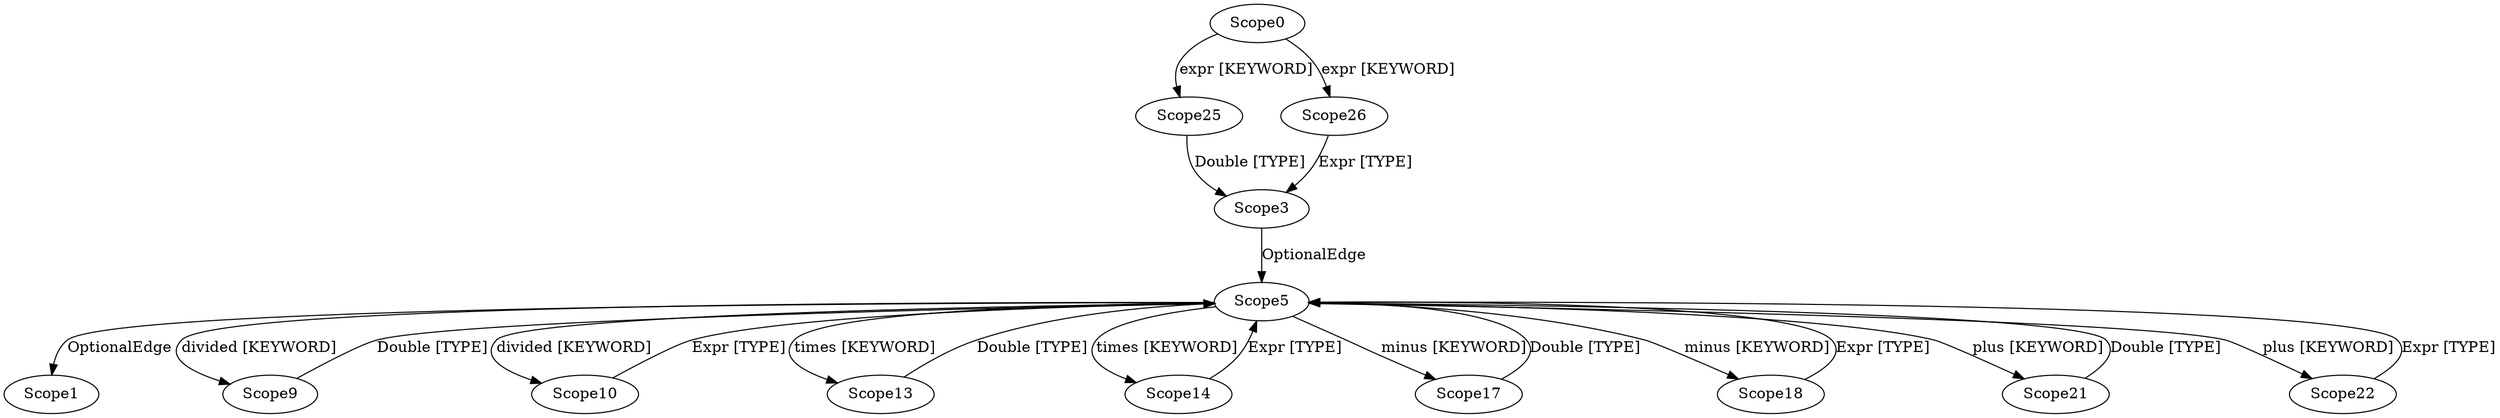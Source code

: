 digraph G {
  Scope0;
  Scope1;
  Scope3;
  Scope5;
  Scope9;
  Scope10;
  Scope13;
  Scope14;
  Scope17;
  Scope18;
  Scope21;
  Scope22;
  Scope25;
  Scope26;
  Scope3 -> Scope5 [ label="OptionalEdge" ];
  Scope5 -> Scope1 [ label="OptionalEdge" ];
  Scope5 -> Scope9 [ label="divided [KEYWORD]" ];
  Scope5 -> Scope10 [ label="divided [KEYWORD]" ];
  Scope9 -> Scope5 [ label="Double [TYPE]" ];
  Scope10 -> Scope5 [ label="Expr [TYPE]" ];
  Scope5 -> Scope14 [ label="times [KEYWORD]" ];
  Scope5 -> Scope13 [ label="times [KEYWORD]" ];
  Scope14 -> Scope5 [ label="Expr [TYPE]" ];
  Scope13 -> Scope5 [ label="Double [TYPE]" ];
  Scope5 -> Scope18 [ label="minus [KEYWORD]" ];
  Scope5 -> Scope17 [ label="minus [KEYWORD]" ];
  Scope18 -> Scope5 [ label="Expr [TYPE]" ];
  Scope17 -> Scope5 [ label="Double [TYPE]" ];
  Scope5 -> Scope21 [ label="plus [KEYWORD]" ];
  Scope5 -> Scope22 [ label="plus [KEYWORD]" ];
  Scope22 -> Scope5 [ label="Expr [TYPE]" ];
  Scope21 -> Scope5 [ label="Double [TYPE]" ];
  Scope0 -> Scope26 [ label="expr [KEYWORD]" ];
  Scope0 -> Scope25 [ label="expr [KEYWORD]" ];
  Scope26 -> Scope3 [ label="Expr [TYPE]" ];
  Scope25 -> Scope3 [ label="Double [TYPE]" ];
}

